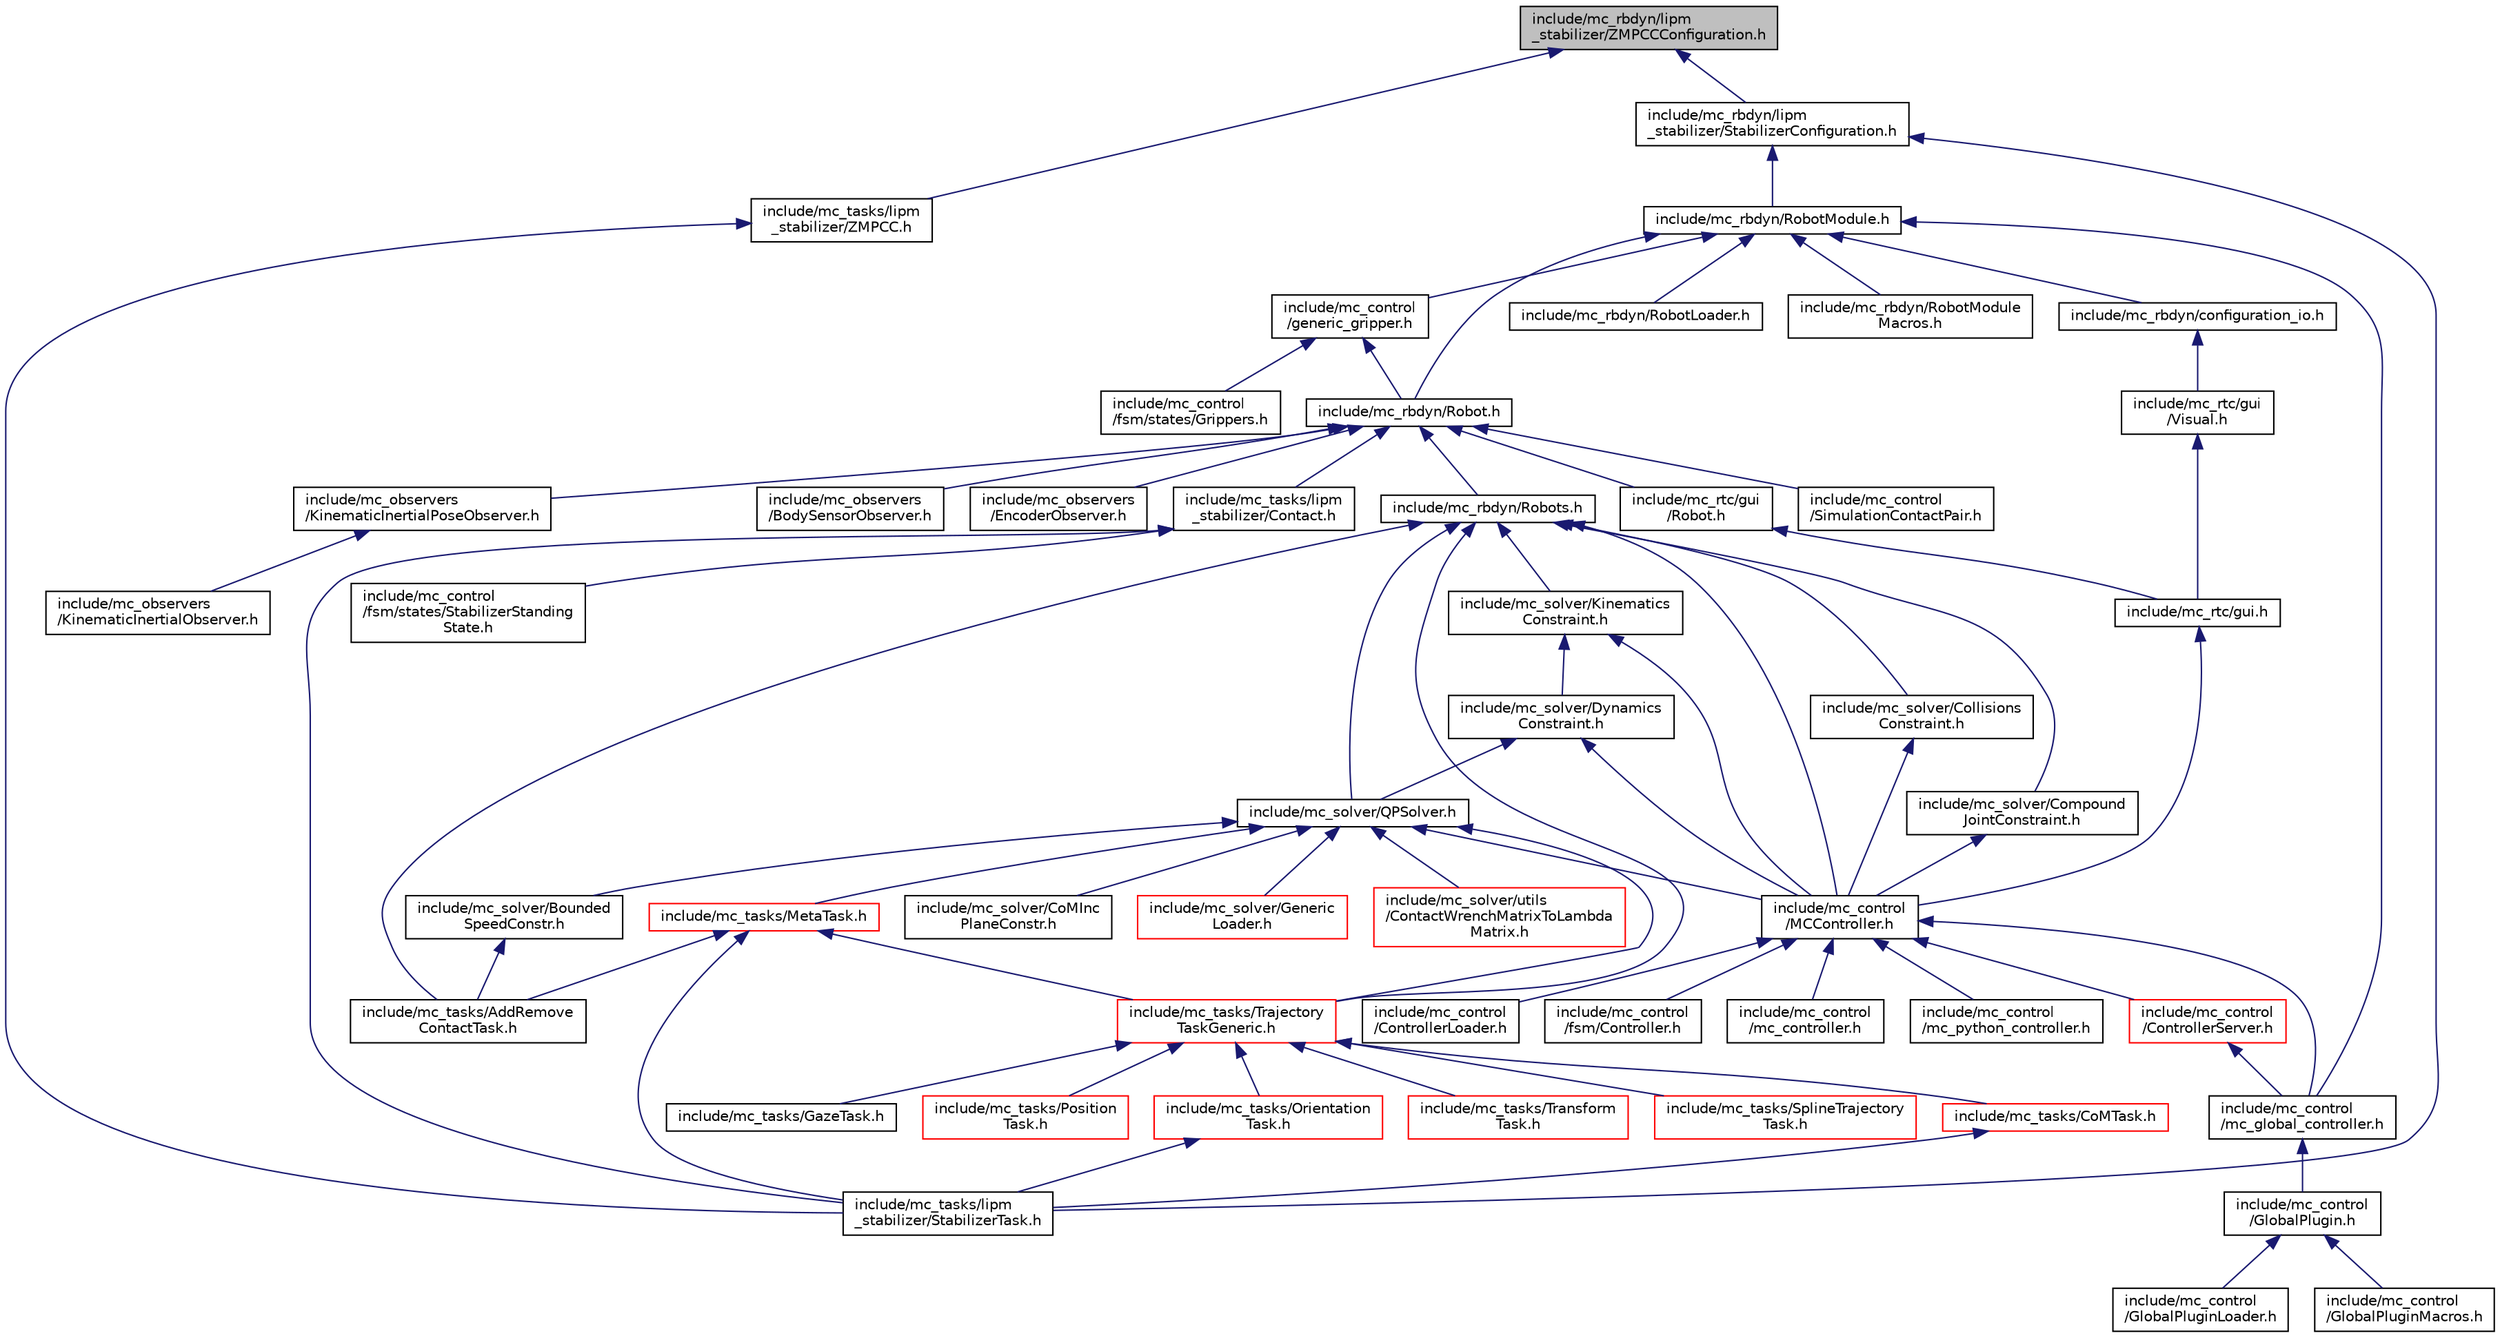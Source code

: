 digraph "include/mc_rbdyn/lipm_stabilizer/ZMPCCConfiguration.h"
{
 // INTERACTIVE_SVG=YES
  edge [fontname="Helvetica",fontsize="10",labelfontname="Helvetica",labelfontsize="10"];
  node [fontname="Helvetica",fontsize="10",shape=record];
  Node19 [label="include/mc_rbdyn/lipm\l_stabilizer/ZMPCCConfiguration.h",height=0.2,width=0.4,color="black", fillcolor="grey75", style="filled", fontcolor="black"];
  Node19 -> Node20 [dir="back",color="midnightblue",fontsize="10",style="solid",fontname="Helvetica"];
  Node20 [label="include/mc_rbdyn/lipm\l_stabilizer/StabilizerConfiguration.h",height=0.2,width=0.4,color="black", fillcolor="white", style="filled",URL="$StabilizerConfiguration_8h.html"];
  Node20 -> Node21 [dir="back",color="midnightblue",fontsize="10",style="solid",fontname="Helvetica"];
  Node21 [label="include/mc_rbdyn/RobotModule.h",height=0.2,width=0.4,color="black", fillcolor="white", style="filled",URL="$RobotModule_8h.html"];
  Node21 -> Node22 [dir="back",color="midnightblue",fontsize="10",style="solid",fontname="Helvetica"];
  Node22 [label="include/mc_rbdyn/Robot.h",height=0.2,width=0.4,color="black", fillcolor="white", style="filled",URL="$mc__rbdyn_2Robot_8h.html"];
  Node22 -> Node23 [dir="back",color="midnightblue",fontsize="10",style="solid",fontname="Helvetica"];
  Node23 [label="include/mc_rbdyn/Robots.h",height=0.2,width=0.4,color="black", fillcolor="white", style="filled",URL="$Robots_8h.html"];
  Node23 -> Node24 [dir="back",color="midnightblue",fontsize="10",style="solid",fontname="Helvetica"];
  Node24 [label="include/mc_solver/QPSolver.h",height=0.2,width=0.4,color="black", fillcolor="white", style="filled",URL="$QPSolver_8h.html"];
  Node24 -> Node25 [dir="back",color="midnightblue",fontsize="10",style="solid",fontname="Helvetica"];
  Node25 [label="include/mc_tasks/MetaTask.h",height=0.2,width=0.4,color="red", fillcolor="white", style="filled",URL="$MetaTask_8h.html"];
  Node25 -> Node55 [dir="back",color="midnightblue",fontsize="10",style="solid",fontname="Helvetica"];
  Node55 [label="include/mc_tasks/Trajectory\lTaskGeneric.h",height=0.2,width=0.4,color="red", fillcolor="white", style="filled",URL="$TrajectoryTaskGeneric_8h.html"];
  Node55 -> Node56 [dir="back",color="midnightblue",fontsize="10",style="solid",fontname="Helvetica"];
  Node56 [label="include/mc_tasks/Orientation\lTask.h",height=0.2,width=0.4,color="red", fillcolor="white", style="filled",URL="$OrientationTask_8h.html"];
  Node56 -> Node60 [dir="back",color="midnightblue",fontsize="10",style="solid",fontname="Helvetica"];
  Node60 [label="include/mc_tasks/lipm\l_stabilizer/StabilizerTask.h",height=0.2,width=0.4,color="black", fillcolor="white", style="filled",URL="$StabilizerTask_8h.html"];
  Node55 -> Node61 [dir="back",color="midnightblue",fontsize="10",style="solid",fontname="Helvetica"];
  Node61 [label="include/mc_tasks/Position\lTask.h",height=0.2,width=0.4,color="red", fillcolor="white", style="filled",URL="$PositionTask_8h.html"];
  Node55 -> Node62 [dir="back",color="midnightblue",fontsize="10",style="solid",fontname="Helvetica"];
  Node62 [label="include/mc_tasks/CoMTask.h",height=0.2,width=0.4,color="red", fillcolor="white", style="filled",URL="$CoMTask_8h.html"];
  Node62 -> Node60 [dir="back",color="midnightblue",fontsize="10",style="solid",fontname="Helvetica"];
  Node55 -> Node63 [dir="back",color="midnightblue",fontsize="10",style="solid",fontname="Helvetica"];
  Node63 [label="include/mc_tasks/Transform\lTask.h",height=0.2,width=0.4,color="red", fillcolor="white", style="filled",URL="$TransformTask_8h.html"];
  Node55 -> Node69 [dir="back",color="midnightblue",fontsize="10",style="solid",fontname="Helvetica"];
  Node69 [label="include/mc_tasks/SplineTrajectory\lTask.h",height=0.2,width=0.4,color="red", fillcolor="white", style="filled",URL="$SplineTrajectoryTask_8h.html"];
  Node55 -> Node72 [dir="back",color="midnightblue",fontsize="10",style="solid",fontname="Helvetica"];
  Node72 [label="include/mc_tasks/GazeTask.h",height=0.2,width=0.4,color="black", fillcolor="white", style="filled",URL="$GazeTask_8h.html"];
  Node25 -> Node80 [dir="back",color="midnightblue",fontsize="10",style="solid",fontname="Helvetica"];
  Node80 [label="include/mc_tasks/AddRemove\lContactTask.h",height=0.2,width=0.4,color="black", fillcolor="white", style="filled",URL="$AddRemoveContactTask_8h.html"];
  Node25 -> Node60 [dir="back",color="midnightblue",fontsize="10",style="solid",fontname="Helvetica"];
  Node24 -> Node30 [dir="back",color="midnightblue",fontsize="10",style="solid",fontname="Helvetica"];
  Node30 [label="include/mc_control\l/MCController.h",height=0.2,width=0.4,color="black", fillcolor="white", style="filled",URL="$MCController_8h.html"];
  Node30 -> Node31 [dir="back",color="midnightblue",fontsize="10",style="solid",fontname="Helvetica"];
  Node31 [label="include/mc_control\l/ControllerServer.h",height=0.2,width=0.4,color="red", fillcolor="white", style="filled",URL="$ControllerServer_8h.html"];
  Node31 -> Node33 [dir="back",color="midnightblue",fontsize="10",style="solid",fontname="Helvetica"];
  Node33 [label="include/mc_control\l/mc_global_controller.h",height=0.2,width=0.4,color="black", fillcolor="white", style="filled",URL="$mc__global__controller_8h.html"];
  Node33 -> Node34 [dir="back",color="midnightblue",fontsize="10",style="solid",fontname="Helvetica"];
  Node34 [label="include/mc_control\l/GlobalPlugin.h",height=0.2,width=0.4,color="black", fillcolor="white", style="filled",URL="$GlobalPlugin_8h.html"];
  Node34 -> Node35 [dir="back",color="midnightblue",fontsize="10",style="solid",fontname="Helvetica"];
  Node35 [label="include/mc_control\l/GlobalPluginLoader.h",height=0.2,width=0.4,color="black", fillcolor="white", style="filled",URL="$GlobalPluginLoader_8h.html"];
  Node34 -> Node36 [dir="back",color="midnightblue",fontsize="10",style="solid",fontname="Helvetica"];
  Node36 [label="include/mc_control\l/GlobalPluginMacros.h",height=0.2,width=0.4,color="black", fillcolor="white", style="filled",URL="$GlobalPluginMacros_8h.html"];
  Node30 -> Node37 [dir="back",color="midnightblue",fontsize="10",style="solid",fontname="Helvetica"];
  Node37 [label="include/mc_control\l/ControllerLoader.h",height=0.2,width=0.4,color="black", fillcolor="white", style="filled",URL="$ControllerLoader_8h.html"];
  Node30 -> Node38 [dir="back",color="midnightblue",fontsize="10",style="solid",fontname="Helvetica"];
  Node38 [label="include/mc_control\l/fsm/Controller.h",height=0.2,width=0.4,color="black", fillcolor="white", style="filled",URL="$Controller_8h.html"];
  Node30 -> Node33 [dir="back",color="midnightblue",fontsize="10",style="solid",fontname="Helvetica"];
  Node30 -> Node39 [dir="back",color="midnightblue",fontsize="10",style="solid",fontname="Helvetica"];
  Node39 [label="include/mc_control\l/mc_controller.h",height=0.2,width=0.4,color="black", fillcolor="white", style="filled",URL="$mc__controller_8h.html"];
  Node30 -> Node40 [dir="back",color="midnightblue",fontsize="10",style="solid",fontname="Helvetica"];
  Node40 [label="include/mc_control\l/mc_python_controller.h",height=0.2,width=0.4,color="black", fillcolor="white", style="filled",URL="$mc__python__controller_8h.html"];
  Node24 -> Node55 [dir="back",color="midnightblue",fontsize="10",style="solid",fontname="Helvetica"];
  Node24 -> Node82 [dir="back",color="midnightblue",fontsize="10",style="solid",fontname="Helvetica"];
  Node82 [label="include/mc_solver/Bounded\lSpeedConstr.h",height=0.2,width=0.4,color="black", fillcolor="white", style="filled",URL="$BoundedSpeedConstr_8h.html"];
  Node82 -> Node80 [dir="back",color="midnightblue",fontsize="10",style="solid",fontname="Helvetica"];
  Node24 -> Node83 [dir="back",color="midnightblue",fontsize="10",style="solid",fontname="Helvetica"];
  Node83 [label="include/mc_solver/CoMInc\lPlaneConstr.h",height=0.2,width=0.4,color="black", fillcolor="white", style="filled",URL="$CoMIncPlaneConstr_8h.html"];
  Node24 -> Node84 [dir="back",color="midnightblue",fontsize="10",style="solid",fontname="Helvetica"];
  Node84 [label="include/mc_solver/Generic\lLoader.h",height=0.2,width=0.4,color="red", fillcolor="white", style="filled",URL="$GenericLoader_8h.html"];
  Node24 -> Node86 [dir="back",color="midnightblue",fontsize="10",style="solid",fontname="Helvetica"];
  Node86 [label="include/mc_solver/utils\l/ContactWrenchMatrixToLambda\lMatrix.h",height=0.2,width=0.4,color="red", fillcolor="white", style="filled",URL="$ContactWrenchMatrixToLambdaMatrix_8h.html"];
  Node23 -> Node92 [dir="back",color="midnightblue",fontsize="10",style="solid",fontname="Helvetica"];
  Node92 [label="include/mc_solver/Kinematics\lConstraint.h",height=0.2,width=0.4,color="black", fillcolor="white", style="filled",URL="$KinematicsConstraint_8h.html"];
  Node92 -> Node93 [dir="back",color="midnightblue",fontsize="10",style="solid",fontname="Helvetica"];
  Node93 [label="include/mc_solver/Dynamics\lConstraint.h",height=0.2,width=0.4,color="black", fillcolor="white", style="filled",URL="$DynamicsConstraint_8h.html"];
  Node93 -> Node24 [dir="back",color="midnightblue",fontsize="10",style="solid",fontname="Helvetica"];
  Node93 -> Node30 [dir="back",color="midnightblue",fontsize="10",style="solid",fontname="Helvetica"];
  Node92 -> Node30 [dir="back",color="midnightblue",fontsize="10",style="solid",fontname="Helvetica"];
  Node23 -> Node30 [dir="back",color="midnightblue",fontsize="10",style="solid",fontname="Helvetica"];
  Node23 -> Node94 [dir="back",color="midnightblue",fontsize="10",style="solid",fontname="Helvetica"];
  Node94 [label="include/mc_solver/Collisions\lConstraint.h",height=0.2,width=0.4,color="black", fillcolor="white", style="filled",URL="$CollisionsConstraint_8h.html"];
  Node94 -> Node30 [dir="back",color="midnightblue",fontsize="10",style="solid",fontname="Helvetica"];
  Node23 -> Node95 [dir="back",color="midnightblue",fontsize="10",style="solid",fontname="Helvetica"];
  Node95 [label="include/mc_solver/Compound\lJointConstraint.h",height=0.2,width=0.4,color="black", fillcolor="white", style="filled",URL="$CompoundJointConstraint_8h.html"];
  Node95 -> Node30 [dir="back",color="midnightblue",fontsize="10",style="solid",fontname="Helvetica"];
  Node23 -> Node55 [dir="back",color="midnightblue",fontsize="10",style="solid",fontname="Helvetica"];
  Node23 -> Node80 [dir="back",color="midnightblue",fontsize="10",style="solid",fontname="Helvetica"];
  Node22 -> Node96 [dir="back",color="midnightblue",fontsize="10",style="solid",fontname="Helvetica"];
  Node96 [label="include/mc_rtc/gui\l/Robot.h",height=0.2,width=0.4,color="black", fillcolor="white", style="filled",URL="$mc__rtc_2gui_2Robot_8h.html"];
  Node96 -> Node97 [dir="back",color="midnightblue",fontsize="10",style="solid",fontname="Helvetica"];
  Node97 [label="include/mc_rtc/gui.h",height=0.2,width=0.4,color="black", fillcolor="white", style="filled",URL="$gui_8h.html"];
  Node97 -> Node30 [dir="back",color="midnightblue",fontsize="10",style="solid",fontname="Helvetica"];
  Node22 -> Node98 [dir="back",color="midnightblue",fontsize="10",style="solid",fontname="Helvetica"];
  Node98 [label="include/mc_tasks/lipm\l_stabilizer/Contact.h",height=0.2,width=0.4,color="black", fillcolor="white", style="filled",URL="$mc__tasks_2lipm__stabilizer_2Contact_8h.html"];
  Node98 -> Node54 [dir="back",color="midnightblue",fontsize="10",style="solid",fontname="Helvetica"];
  Node54 [label="include/mc_control\l/fsm/states/StabilizerStanding\lState.h",height=0.2,width=0.4,color="black", fillcolor="white", style="filled",URL="$StabilizerStandingState_8h.html"];
  Node98 -> Node60 [dir="back",color="midnightblue",fontsize="10",style="solid",fontname="Helvetica"];
  Node22 -> Node99 [dir="back",color="midnightblue",fontsize="10",style="solid",fontname="Helvetica"];
  Node99 [label="include/mc_control\l/SimulationContactPair.h",height=0.2,width=0.4,color="black", fillcolor="white", style="filled",URL="$SimulationContactPair_8h.html"];
  Node22 -> Node100 [dir="back",color="midnightblue",fontsize="10",style="solid",fontname="Helvetica"];
  Node100 [label="include/mc_observers\l/BodySensorObserver.h",height=0.2,width=0.4,color="black", fillcolor="white", style="filled",URL="$BodySensorObserver_8h.html"];
  Node22 -> Node101 [dir="back",color="midnightblue",fontsize="10",style="solid",fontname="Helvetica"];
  Node101 [label="include/mc_observers\l/EncoderObserver.h",height=0.2,width=0.4,color="black", fillcolor="white", style="filled",URL="$EncoderObserver_8h.html"];
  Node22 -> Node102 [dir="back",color="midnightblue",fontsize="10",style="solid",fontname="Helvetica"];
  Node102 [label="include/mc_observers\l/KinematicInertialPoseObserver.h",height=0.2,width=0.4,color="black", fillcolor="white", style="filled",URL="$KinematicInertialPoseObserver_8h.html"];
  Node102 -> Node103 [dir="back",color="midnightblue",fontsize="10",style="solid",fontname="Helvetica"];
  Node103 [label="include/mc_observers\l/KinematicInertialObserver.h",height=0.2,width=0.4,color="black", fillcolor="white", style="filled",URL="$KinematicInertialObserver_8h.html"];
  Node21 -> Node104 [dir="back",color="midnightblue",fontsize="10",style="solid",fontname="Helvetica"];
  Node104 [label="include/mc_control\l/generic_gripper.h",height=0.2,width=0.4,color="black", fillcolor="white", style="filled",URL="$generic__gripper_8h.html"];
  Node104 -> Node22 [dir="back",color="midnightblue",fontsize="10",style="solid",fontname="Helvetica"];
  Node104 -> Node48 [dir="back",color="midnightblue",fontsize="10",style="solid",fontname="Helvetica"];
  Node48 [label="include/mc_control\l/fsm/states/Grippers.h",height=0.2,width=0.4,color="black", fillcolor="white", style="filled",URL="$Grippers_8h.html"];
  Node21 -> Node105 [dir="back",color="midnightblue",fontsize="10",style="solid",fontname="Helvetica"];
  Node105 [label="include/mc_rbdyn/configuration_io.h",height=0.2,width=0.4,color="black", fillcolor="white", style="filled",URL="$configuration__io_8h.html"];
  Node105 -> Node106 [dir="back",color="midnightblue",fontsize="10",style="solid",fontname="Helvetica"];
  Node106 [label="include/mc_rtc/gui\l/Visual.h",height=0.2,width=0.4,color="black", fillcolor="white", style="filled",URL="$Visual_8h.html"];
  Node106 -> Node97 [dir="back",color="midnightblue",fontsize="10",style="solid",fontname="Helvetica"];
  Node21 -> Node33 [dir="back",color="midnightblue",fontsize="10",style="solid",fontname="Helvetica"];
  Node21 -> Node107 [dir="back",color="midnightblue",fontsize="10",style="solid",fontname="Helvetica"];
  Node107 [label="include/mc_rbdyn/RobotLoader.h",height=0.2,width=0.4,color="black", fillcolor="white", style="filled",URL="$RobotLoader_8h.html"];
  Node21 -> Node108 [dir="back",color="midnightblue",fontsize="10",style="solid",fontname="Helvetica"];
  Node108 [label="include/mc_rbdyn/RobotModule\lMacros.h",height=0.2,width=0.4,color="black", fillcolor="white", style="filled",URL="$RobotModuleMacros_8h.html"];
  Node20 -> Node60 [dir="back",color="midnightblue",fontsize="10",style="solid",fontname="Helvetica"];
  Node19 -> Node109 [dir="back",color="midnightblue",fontsize="10",style="solid",fontname="Helvetica"];
  Node109 [label="include/mc_tasks/lipm\l_stabilizer/ZMPCC.h",height=0.2,width=0.4,color="black", fillcolor="white", style="filled",URL="$ZMPCC_8h.html"];
  Node109 -> Node60 [dir="back",color="midnightblue",fontsize="10",style="solid",fontname="Helvetica"];
}
